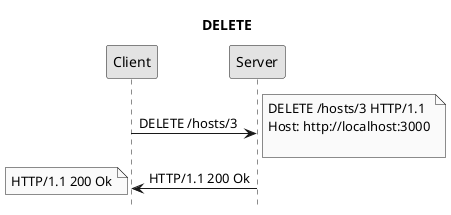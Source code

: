 @startuml
title DELETE
hide footbox
skinparam monochrome true

Client -> Server: DELETE /hosts/3
note right: DELETE /hosts/3 HTTP/1.1\nHost: http://localhost:3000\n
Server -> Client: HTTP/1.1 200 Ok
note left: HTTP/1.1 200 Ok
@enduml
